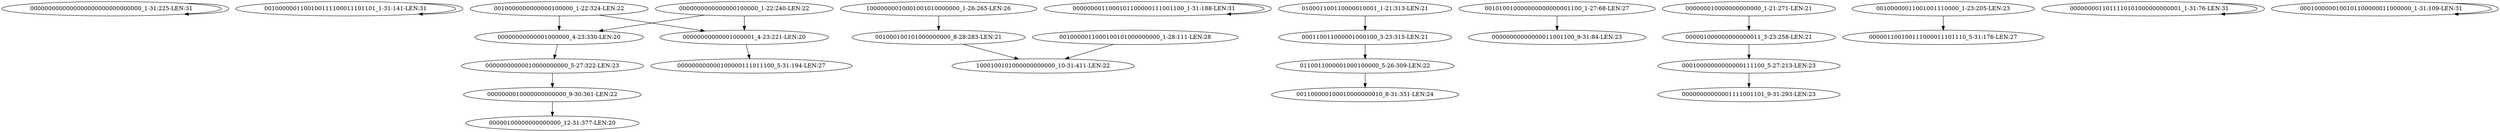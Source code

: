 digraph G {
    "0000000000000000000000000000000_1-31:225-LEN:31" -> "0000000000000000000000000000000_1-31:225-LEN:31";
    "0010000001100100111100011101101_1-31:141-LEN:31" -> "0010000001100100111100011101101_1-31:141-LEN:31";
    "0000000010000000000000_9-30:361-LEN:22" -> "00000100000000000000_12-31:377-LEN:20";
    "0010000000000000100000_1-22:324-LEN:22" -> "00000000000001000001_4-23:221-LEN:20";
    "0010000000000000100000_1-22:324-LEN:22" -> "00000000000001000000_4-23:330-LEN:20";
    "0000000000000000100000_1-22:240-LEN:22" -> "00000000000001000001_4-23:221-LEN:20";
    "0000000000000000100000_1-22:240-LEN:22" -> "00000000000001000000_4-23:330-LEN:20";
    "10000000010001001010000000_1-26:265-LEN:26" -> "001000100101000000000_8-28:283-LEN:21";
    "0000000011000101100000111001100_1-31:188-LEN:31" -> "0000000011000101100000111001100_1-31:188-LEN:31";
    "010001100110000010001_1-21:313-LEN:21" -> "000110011000001000100_3-23:315-LEN:21";
    "00000000000001000001_4-23:221-LEN:20" -> "000000000000100000111011100_5-31:194-LEN:27";
    "00000000000010000000000_5-27:322-LEN:23" -> "0000000010000000000000_9-30:361-LEN:22";
    "000110011000001000100_3-23:315-LEN:21" -> "0110011000001000100000_5-26:309-LEN:22";
    "001010010000000000000001100_1-27:68-LEN:27" -> "00000000000000011001100_9-31:84-LEN:23";
    "00000000000001000000_4-23:330-LEN:20" -> "00000000000010000000000_5-27:322-LEN:23";
    "000000010000000000000_1-21:271-LEN:21" -> "000001000000000000011_3-23:258-LEN:21";
    "00100000011001001110000_1-23:205-LEN:23" -> "000001100100111000011101110_5-31:176-LEN:27";
    "0000000011011110101000000000001_1-31:76-LEN:31" -> "0000000011011110101000000000001_1-31:76-LEN:31";
    "00010000000000000111100_5-27:213-LEN:23" -> "00000000000001111001101_9-31:293-LEN:23";
    "0110011000001000100000_5-26:309-LEN:22" -> "001100000100010000000010_8-31:351-LEN:24";
    "001000100101000000000_8-28:283-LEN:21" -> "1000100101000000000000_10-31:411-LEN:22";
    "0001000000100101100000011000000_1-31:109-LEN:31" -> "0001000000100101100000011000000_1-31:109-LEN:31";
    "0010000011000100101000000000_1-28:111-LEN:28" -> "1000100101000000000000_10-31:411-LEN:22";
    "000001000000000000011_3-23:258-LEN:21" -> "00010000000000000111100_5-27:213-LEN:23";
}
